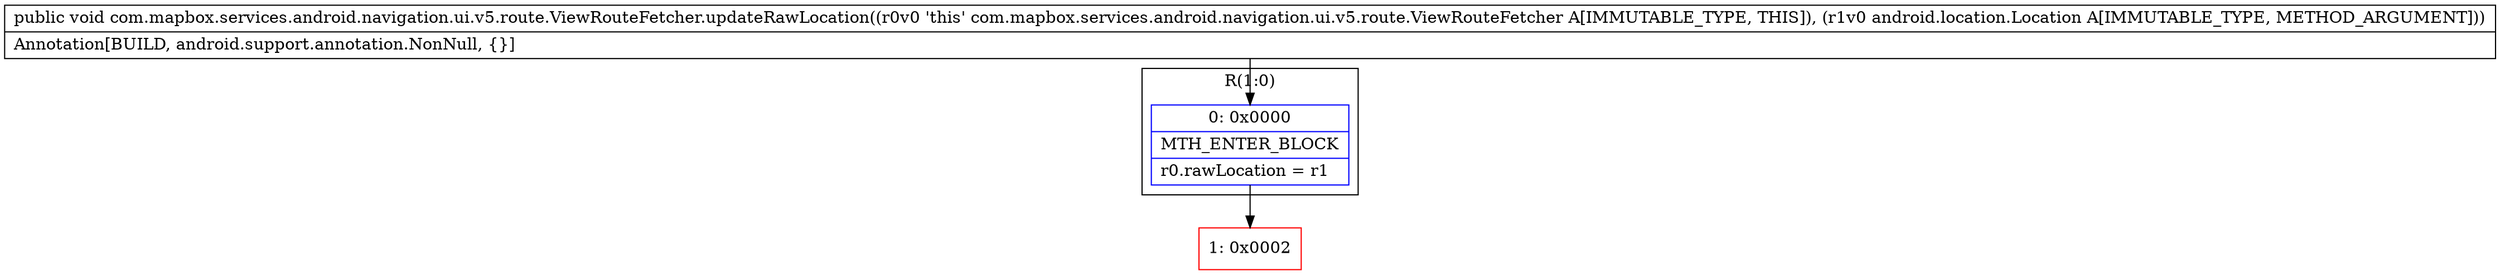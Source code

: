 digraph "CFG forcom.mapbox.services.android.navigation.ui.v5.route.ViewRouteFetcher.updateRawLocation(Landroid\/location\/Location;)V" {
subgraph cluster_Region_1928622381 {
label = "R(1:0)";
node [shape=record,color=blue];
Node_0 [shape=record,label="{0\:\ 0x0000|MTH_ENTER_BLOCK\l|r0.rawLocation = r1\l}"];
}
Node_1 [shape=record,color=red,label="{1\:\ 0x0002}"];
MethodNode[shape=record,label="{public void com.mapbox.services.android.navigation.ui.v5.route.ViewRouteFetcher.updateRawLocation((r0v0 'this' com.mapbox.services.android.navigation.ui.v5.route.ViewRouteFetcher A[IMMUTABLE_TYPE, THIS]), (r1v0 android.location.Location A[IMMUTABLE_TYPE, METHOD_ARGUMENT]))  | Annotation[BUILD, android.support.annotation.NonNull, \{\}]\l}"];
MethodNode -> Node_0;
Node_0 -> Node_1;
}


